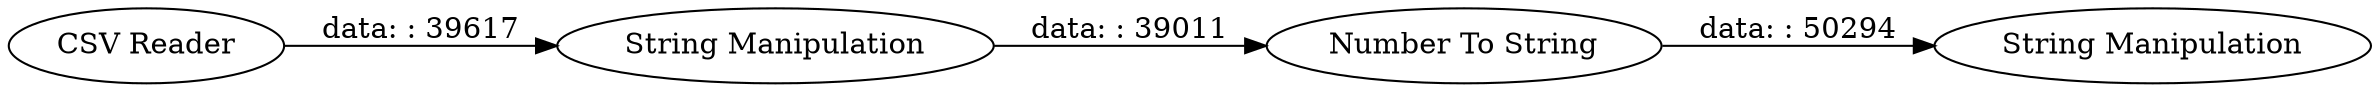 digraph {
	"535073682245648877_1" [label="CSV Reader"]
	"535073682245648877_2" [label="String Manipulation"]
	"535073682245648877_4" [label="String Manipulation"]
	"535073682245648877_3" [label="Number To String"]
	"535073682245648877_1" -> "535073682245648877_2" [label="data: : 39617"]
	"535073682245648877_3" -> "535073682245648877_4" [label="data: : 50294"]
	"535073682245648877_2" -> "535073682245648877_3" [label="data: : 39011"]
	rankdir=LR
}
